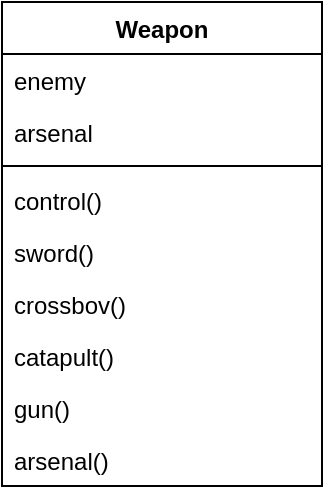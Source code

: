 <mxfile version="21.3.7" type="device">
  <diagram name="Сторінка-1" id="eSMDRE4roDNd_xcRzCM0">
    <mxGraphModel dx="1010" dy="581" grid="1" gridSize="10" guides="1" tooltips="1" connect="1" arrows="1" fold="1" page="1" pageScale="1" pageWidth="827" pageHeight="1169" math="0" shadow="0">
      <root>
        <mxCell id="0" />
        <mxCell id="1" parent="0" />
        <mxCell id="Q5DZ0Tg98e8QSrPrrITY-6" value="Weapon" style="swimlane;fontStyle=1;align=center;verticalAlign=top;childLayout=stackLayout;horizontal=1;startSize=26;horizontalStack=0;resizeParent=1;resizeParentMax=0;resizeLast=0;collapsible=1;marginBottom=0;whiteSpace=wrap;html=1;" vertex="1" parent="1">
          <mxGeometry x="160" y="200" width="160" height="242" as="geometry" />
        </mxCell>
        <mxCell id="Q5DZ0Tg98e8QSrPrrITY-7" value="enemy" style="text;strokeColor=none;fillColor=none;align=left;verticalAlign=top;spacingLeft=4;spacingRight=4;overflow=hidden;rotatable=0;points=[[0,0.5],[1,0.5]];portConstraint=eastwest;whiteSpace=wrap;html=1;" vertex="1" parent="Q5DZ0Tg98e8QSrPrrITY-6">
          <mxGeometry y="26" width="160" height="26" as="geometry" />
        </mxCell>
        <mxCell id="Q5DZ0Tg98e8QSrPrrITY-9" value="arsenal" style="text;strokeColor=none;fillColor=none;align=left;verticalAlign=top;spacingLeft=4;spacingRight=4;overflow=hidden;rotatable=0;points=[[0,0.5],[1,0.5]];portConstraint=eastwest;whiteSpace=wrap;html=1;" vertex="1" parent="Q5DZ0Tg98e8QSrPrrITY-6">
          <mxGeometry y="52" width="160" height="26" as="geometry" />
        </mxCell>
        <mxCell id="Q5DZ0Tg98e8QSrPrrITY-8" value="" style="line;strokeWidth=1;fillColor=none;align=left;verticalAlign=middle;spacingTop=-1;spacingLeft=3;spacingRight=3;rotatable=0;labelPosition=right;points=[];portConstraint=eastwest;strokeColor=inherit;" vertex="1" parent="Q5DZ0Tg98e8QSrPrrITY-6">
          <mxGeometry y="78" width="160" height="8" as="geometry" />
        </mxCell>
        <mxCell id="Q5DZ0Tg98e8QSrPrrITY-17" value="control()" style="text;strokeColor=none;fillColor=none;align=left;verticalAlign=top;spacingLeft=4;spacingRight=4;overflow=hidden;rotatable=0;points=[[0,0.5],[1,0.5]];portConstraint=eastwest;whiteSpace=wrap;html=1;" vertex="1" parent="Q5DZ0Tg98e8QSrPrrITY-6">
          <mxGeometry y="86" width="160" height="26" as="geometry" />
        </mxCell>
        <mxCell id="Q5DZ0Tg98e8QSrPrrITY-18" value="sword()" style="text;strokeColor=none;fillColor=none;align=left;verticalAlign=top;spacingLeft=4;spacingRight=4;overflow=hidden;rotatable=0;points=[[0,0.5],[1,0.5]];portConstraint=eastwest;whiteSpace=wrap;html=1;" vertex="1" parent="Q5DZ0Tg98e8QSrPrrITY-6">
          <mxGeometry y="112" width="160" height="26" as="geometry" />
        </mxCell>
        <mxCell id="Q5DZ0Tg98e8QSrPrrITY-19" value="crossbov()" style="text;strokeColor=none;fillColor=none;align=left;verticalAlign=top;spacingLeft=4;spacingRight=4;overflow=hidden;rotatable=0;points=[[0,0.5],[1,0.5]];portConstraint=eastwest;whiteSpace=wrap;html=1;" vertex="1" parent="Q5DZ0Tg98e8QSrPrrITY-6">
          <mxGeometry y="138" width="160" height="26" as="geometry" />
        </mxCell>
        <mxCell id="Q5DZ0Tg98e8QSrPrrITY-20" value="catapult()" style="text;strokeColor=none;fillColor=none;align=left;verticalAlign=top;spacingLeft=4;spacingRight=4;overflow=hidden;rotatable=0;points=[[0,0.5],[1,0.5]];portConstraint=eastwest;whiteSpace=wrap;html=1;" vertex="1" parent="Q5DZ0Tg98e8QSrPrrITY-6">
          <mxGeometry y="164" width="160" height="26" as="geometry" />
        </mxCell>
        <mxCell id="Q5DZ0Tg98e8QSrPrrITY-21" value="gun()" style="text;strokeColor=none;fillColor=none;align=left;verticalAlign=top;spacingLeft=4;spacingRight=4;overflow=hidden;rotatable=0;points=[[0,0.5],[1,0.5]];portConstraint=eastwest;whiteSpace=wrap;html=1;" vertex="1" parent="Q5DZ0Tg98e8QSrPrrITY-6">
          <mxGeometry y="190" width="160" height="26" as="geometry" />
        </mxCell>
        <mxCell id="Q5DZ0Tg98e8QSrPrrITY-22" value="arsenal()" style="text;strokeColor=none;fillColor=none;align=left;verticalAlign=top;spacingLeft=4;spacingRight=4;overflow=hidden;rotatable=0;points=[[0,0.5],[1,0.5]];portConstraint=eastwest;whiteSpace=wrap;html=1;" vertex="1" parent="Q5DZ0Tg98e8QSrPrrITY-6">
          <mxGeometry y="216" width="160" height="26" as="geometry" />
        </mxCell>
      </root>
    </mxGraphModel>
  </diagram>
</mxfile>
